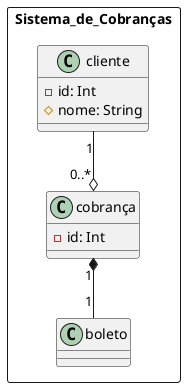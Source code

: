 @startuml sisDeCobrança
  package Sistema_de_Cobranças <<rectangle>> {
    class cliente {
      - id: Int
      # nome: String
    }
    class cobrança {
      - id: Int
    }
    cliente "1" --o "0..*" cobrança
    class boleto {}
    cobrança "1" *-- "1" boleto
  }
@enduml